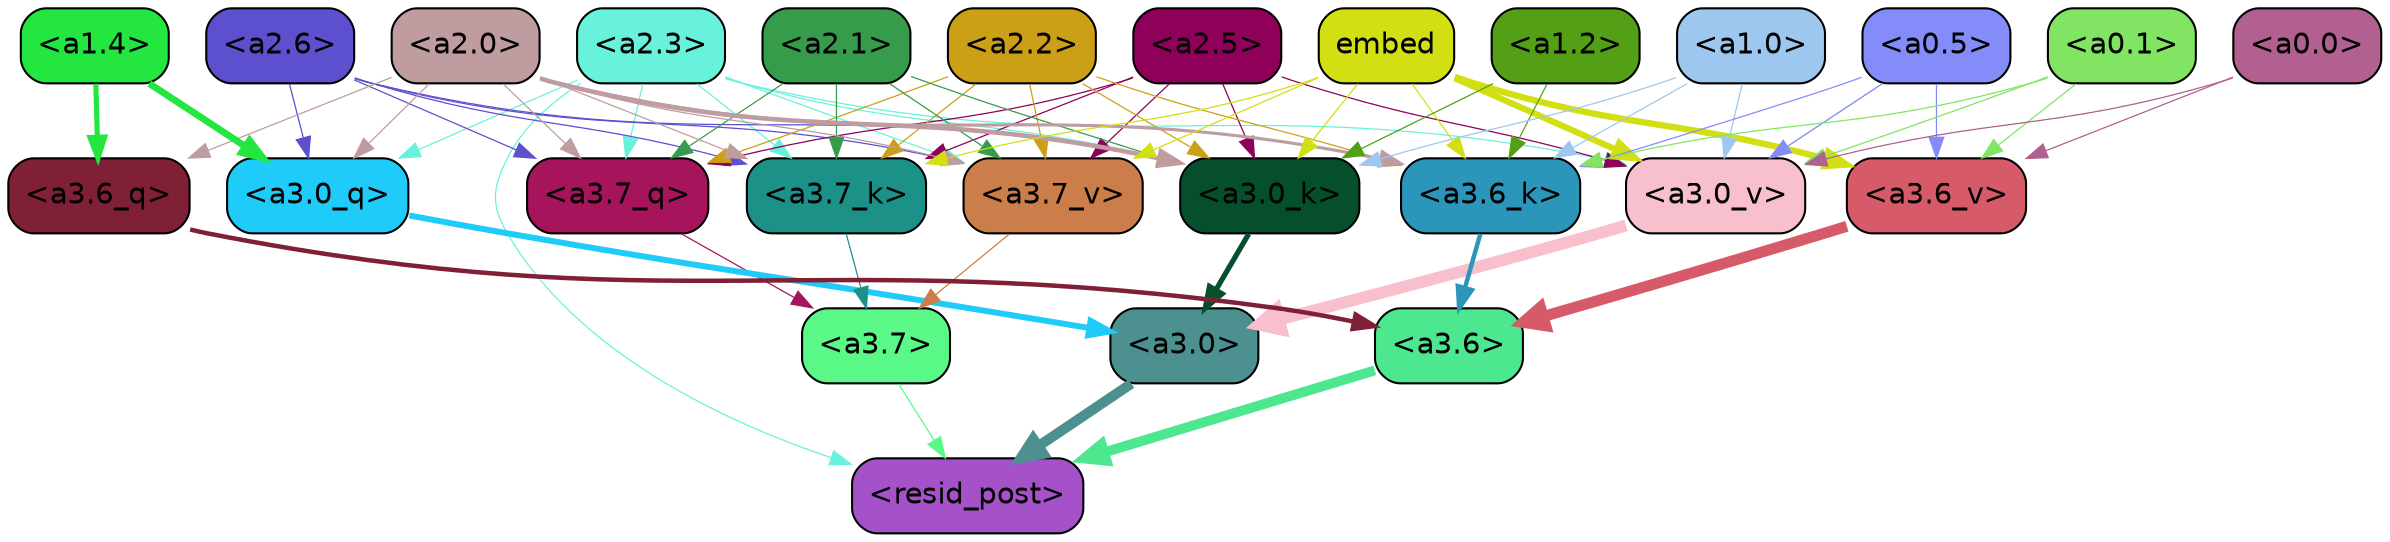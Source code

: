 strict digraph "" {
	graph [bgcolor=transparent,
		layout=dot,
		overlap=false,
		splines=true
	];
	"<a3.7>"	[color=black,
		fillcolor="#5af887",
		fontname=Helvetica,
		shape=box,
		style="filled, rounded"];
	"<resid_post>"	[color=black,
		fillcolor="#a451ca",
		fontname=Helvetica,
		shape=box,
		style="filled, rounded"];
	"<a3.7>" -> "<resid_post>"	[color="#5af887",
		penwidth=0.6];
	"<a3.6>"	[color=black,
		fillcolor="#4de790",
		fontname=Helvetica,
		shape=box,
		style="filled, rounded"];
	"<a3.6>" -> "<resid_post>"	[color="#4de790",
		penwidth=4.7534414529800415];
	"<a3.0>"	[color=black,
		fillcolor="#4d9090",
		fontname=Helvetica,
		shape=box,
		style="filled, rounded"];
	"<a3.0>" -> "<resid_post>"	[color="#4d9090",
		penwidth=4.898576855659485];
	"<a2.3>"	[color=black,
		fillcolor="#69f2db",
		fontname=Helvetica,
		shape=box,
		style="filled, rounded"];
	"<a2.3>" -> "<resid_post>"	[color="#69f2db",
		penwidth=0.6];
	"<a3.7_q>"	[color=black,
		fillcolor="#a6145c",
		fontname=Helvetica,
		shape=box,
		style="filled, rounded"];
	"<a2.3>" -> "<a3.7_q>"	[color="#69f2db",
		penwidth=0.6];
	"<a3.0_q>"	[color=black,
		fillcolor="#1fccf9",
		fontname=Helvetica,
		shape=box,
		style="filled, rounded"];
	"<a2.3>" -> "<a3.0_q>"	[color="#69f2db",
		penwidth=0.6];
	"<a3.7_k>"	[color=black,
		fillcolor="#1b9188",
		fontname=Helvetica,
		shape=box,
		style="filled, rounded"];
	"<a2.3>" -> "<a3.7_k>"	[color="#69f2db",
		penwidth=0.6];
	"<a3.0_k>"	[color=black,
		fillcolor="#064f2d",
		fontname=Helvetica,
		shape=box,
		style="filled, rounded"];
	"<a2.3>" -> "<a3.0_k>"	[color="#69f2db",
		penwidth=0.6];
	"<a3.7_v>"	[color=black,
		fillcolor="#cc7e4a",
		fontname=Helvetica,
		shape=box,
		style="filled, rounded"];
	"<a2.3>" -> "<a3.7_v>"	[color="#69f2db",
		penwidth=0.6];
	"<a3.0_v>"	[color=black,
		fillcolor="#f8bfcd",
		fontname=Helvetica,
		shape=box,
		style="filled, rounded"];
	"<a2.3>" -> "<a3.0_v>"	[color="#69f2db",
		penwidth=0.6];
	"<a3.7_q>" -> "<a3.7>"	[color="#a6145c",
		penwidth=0.6];
	"<a3.6_q>"	[color=black,
		fillcolor="#7f2037",
		fontname=Helvetica,
		shape=box,
		style="filled, rounded"];
	"<a3.6_q>" -> "<a3.6>"	[color="#7f2037",
		penwidth=2.160832464694977];
	"<a3.0_q>" -> "<a3.0>"	[color="#1fccf9",
		penwidth=2.870753765106201];
	"<a3.7_k>" -> "<a3.7>"	[color="#1b9188",
		penwidth=0.6];
	"<a3.6_k>"	[color=black,
		fillcolor="#2b96b9",
		fontname=Helvetica,
		shape=box,
		style="filled, rounded"];
	"<a3.6_k>" -> "<a3.6>"	[color="#2b96b9",
		penwidth=2.13908451795578];
	"<a3.0_k>" -> "<a3.0>"	[color="#064f2d",
		penwidth=2.520303964614868];
	"<a3.7_v>" -> "<a3.7>"	[color="#cc7e4a",
		penwidth=0.6];
	"<a3.6_v>"	[color=black,
		fillcolor="#d65a68",
		fontname=Helvetica,
		shape=box,
		style="filled, rounded"];
	"<a3.6_v>" -> "<a3.6>"	[color="#d65a68",
		penwidth=5.297133803367615];
	"<a3.0_v>" -> "<a3.0>"	[color="#f8bfcd",
		penwidth=5.680712580680847];
	"<a2.6>"	[color=black,
		fillcolor="#5c50ce",
		fontname=Helvetica,
		shape=box,
		style="filled, rounded"];
	"<a2.6>" -> "<a3.7_q>"	[color="#5c50ce",
		penwidth=0.6];
	"<a2.6>" -> "<a3.0_q>"	[color="#5c50ce",
		penwidth=0.6];
	"<a2.6>" -> "<a3.7_k>"	[color="#5c50ce",
		penwidth=0.6];
	"<a2.6>" -> "<a3.0_k>"	[color="#5c50ce",
		penwidth=0.6];
	"<a2.6>" -> "<a3.7_v>"	[color="#5c50ce",
		penwidth=0.6];
	"<a2.5>"	[color=black,
		fillcolor="#8e005a",
		fontname=Helvetica,
		shape=box,
		style="filled, rounded"];
	"<a2.5>" -> "<a3.7_q>"	[color="#8e005a",
		penwidth=0.6];
	"<a2.5>" -> "<a3.7_k>"	[color="#8e005a",
		penwidth=0.6];
	"<a2.5>" -> "<a3.0_k>"	[color="#8e005a",
		penwidth=0.6];
	"<a2.5>" -> "<a3.7_v>"	[color="#8e005a",
		penwidth=0.6];
	"<a2.5>" -> "<a3.0_v>"	[color="#8e005a",
		penwidth=0.6];
	"<a2.2>"	[color=black,
		fillcolor="#cba017",
		fontname=Helvetica,
		shape=box,
		style="filled, rounded"];
	"<a2.2>" -> "<a3.7_q>"	[color="#cba017",
		penwidth=0.6];
	"<a2.2>" -> "<a3.7_k>"	[color="#cba017",
		penwidth=0.6];
	"<a2.2>" -> "<a3.6_k>"	[color="#cba017",
		penwidth=0.6];
	"<a2.2>" -> "<a3.0_k>"	[color="#cba017",
		penwidth=0.6];
	"<a2.2>" -> "<a3.7_v>"	[color="#cba017",
		penwidth=0.6];
	"<a2.1>"	[color=black,
		fillcolor="#369c4b",
		fontname=Helvetica,
		shape=box,
		style="filled, rounded"];
	"<a2.1>" -> "<a3.7_q>"	[color="#369c4b",
		penwidth=0.6];
	"<a2.1>" -> "<a3.7_k>"	[color="#369c4b",
		penwidth=0.6];
	"<a2.1>" -> "<a3.0_k>"	[color="#369c4b",
		penwidth=0.6];
	"<a2.1>" -> "<a3.7_v>"	[color="#369c4b",
		penwidth=0.6];
	"<a2.0>"	[color=black,
		fillcolor="#bf9ca0",
		fontname=Helvetica,
		shape=box,
		style="filled, rounded"];
	"<a2.0>" -> "<a3.7_q>"	[color="#bf9ca0",
		penwidth=0.6];
	"<a2.0>" -> "<a3.6_q>"	[color="#bf9ca0",
		penwidth=0.6];
	"<a2.0>" -> "<a3.0_q>"	[color="#bf9ca0",
		penwidth=0.6];
	"<a2.0>" -> "<a3.7_k>"	[color="#bf9ca0",
		penwidth=0.6];
	"<a2.0>" -> "<a3.6_k>"	[color="#bf9ca0",
		penwidth=1.4957321882247925];
	"<a2.0>" -> "<a3.0_k>"	[color="#bf9ca0",
		penwidth=2.18752121925354];
	"<a2.0>" -> "<a3.7_v>"	[color="#bf9ca0",
		penwidth=0.6];
	"<a1.4>"	[color=black,
		fillcolor="#23e740",
		fontname=Helvetica,
		shape=box,
		style="filled, rounded"];
	"<a1.4>" -> "<a3.6_q>"	[color="#23e740",
		penwidth=2.4829938411712646];
	"<a1.4>" -> "<a3.0_q>"	[color="#23e740",
		penwidth=3.299744725227356];
	embed	[color=black,
		fillcolor="#d2e013",
		fontname=Helvetica,
		shape=box,
		style="filled, rounded"];
	embed -> "<a3.7_k>"	[color="#d2e013",
		penwidth=0.6];
	embed -> "<a3.6_k>"	[color="#d2e013",
		penwidth=0.6];
	embed -> "<a3.0_k>"	[color="#d2e013",
		penwidth=0.6394047290086746];
	embed -> "<a3.7_v>"	[color="#d2e013",
		penwidth=0.6];
	embed -> "<a3.6_v>"	[color="#d2e013",
		penwidth=3.067279100418091];
	embed -> "<a3.0_v>"	[color="#d2e013",
		penwidth=3.0212591886520386];
	"<a1.2>"	[color=black,
		fillcolor="#53a017",
		fontname=Helvetica,
		shape=box,
		style="filled, rounded"];
	"<a1.2>" -> "<a3.6_k>"	[color="#53a017",
		penwidth=0.6];
	"<a1.2>" -> "<a3.0_k>"	[color="#53a017",
		penwidth=0.6];
	"<a1.0>"	[color=black,
		fillcolor="#9ec7f0",
		fontname=Helvetica,
		shape=box,
		style="filled, rounded"];
	"<a1.0>" -> "<a3.6_k>"	[color="#9ec7f0",
		penwidth=0.6];
	"<a1.0>" -> "<a3.0_k>"	[color="#9ec7f0",
		penwidth=0.6];
	"<a1.0>" -> "<a3.0_v>"	[color="#9ec7f0",
		penwidth=0.6];
	"<a0.5>"	[color=black,
		fillcolor="#838cf9",
		fontname=Helvetica,
		shape=box,
		style="filled, rounded"];
	"<a0.5>" -> "<a3.6_k>"	[color="#838cf9",
		penwidth=0.6];
	"<a0.5>" -> "<a3.6_v>"	[color="#838cf9",
		penwidth=0.6];
	"<a0.5>" -> "<a3.0_v>"	[color="#838cf9",
		penwidth=0.648682102560997];
	"<a0.1>"	[color=black,
		fillcolor="#81e563",
		fontname=Helvetica,
		shape=box,
		style="filled, rounded"];
	"<a0.1>" -> "<a3.6_k>"	[color="#81e563",
		penwidth=0.6];
	"<a0.1>" -> "<a3.6_v>"	[color="#81e563",
		penwidth=0.6];
	"<a0.1>" -> "<a3.0_v>"	[color="#81e563",
		penwidth=0.6];
	"<a0.0>"	[color=black,
		fillcolor="#b1608f",
		fontname=Helvetica,
		shape=box,
		style="filled, rounded"];
	"<a0.0>" -> "<a3.6_v>"	[color="#b1608f",
		penwidth=0.6];
	"<a0.0>" -> "<a3.0_v>"	[color="#b1608f",
		penwidth=0.6];
}
